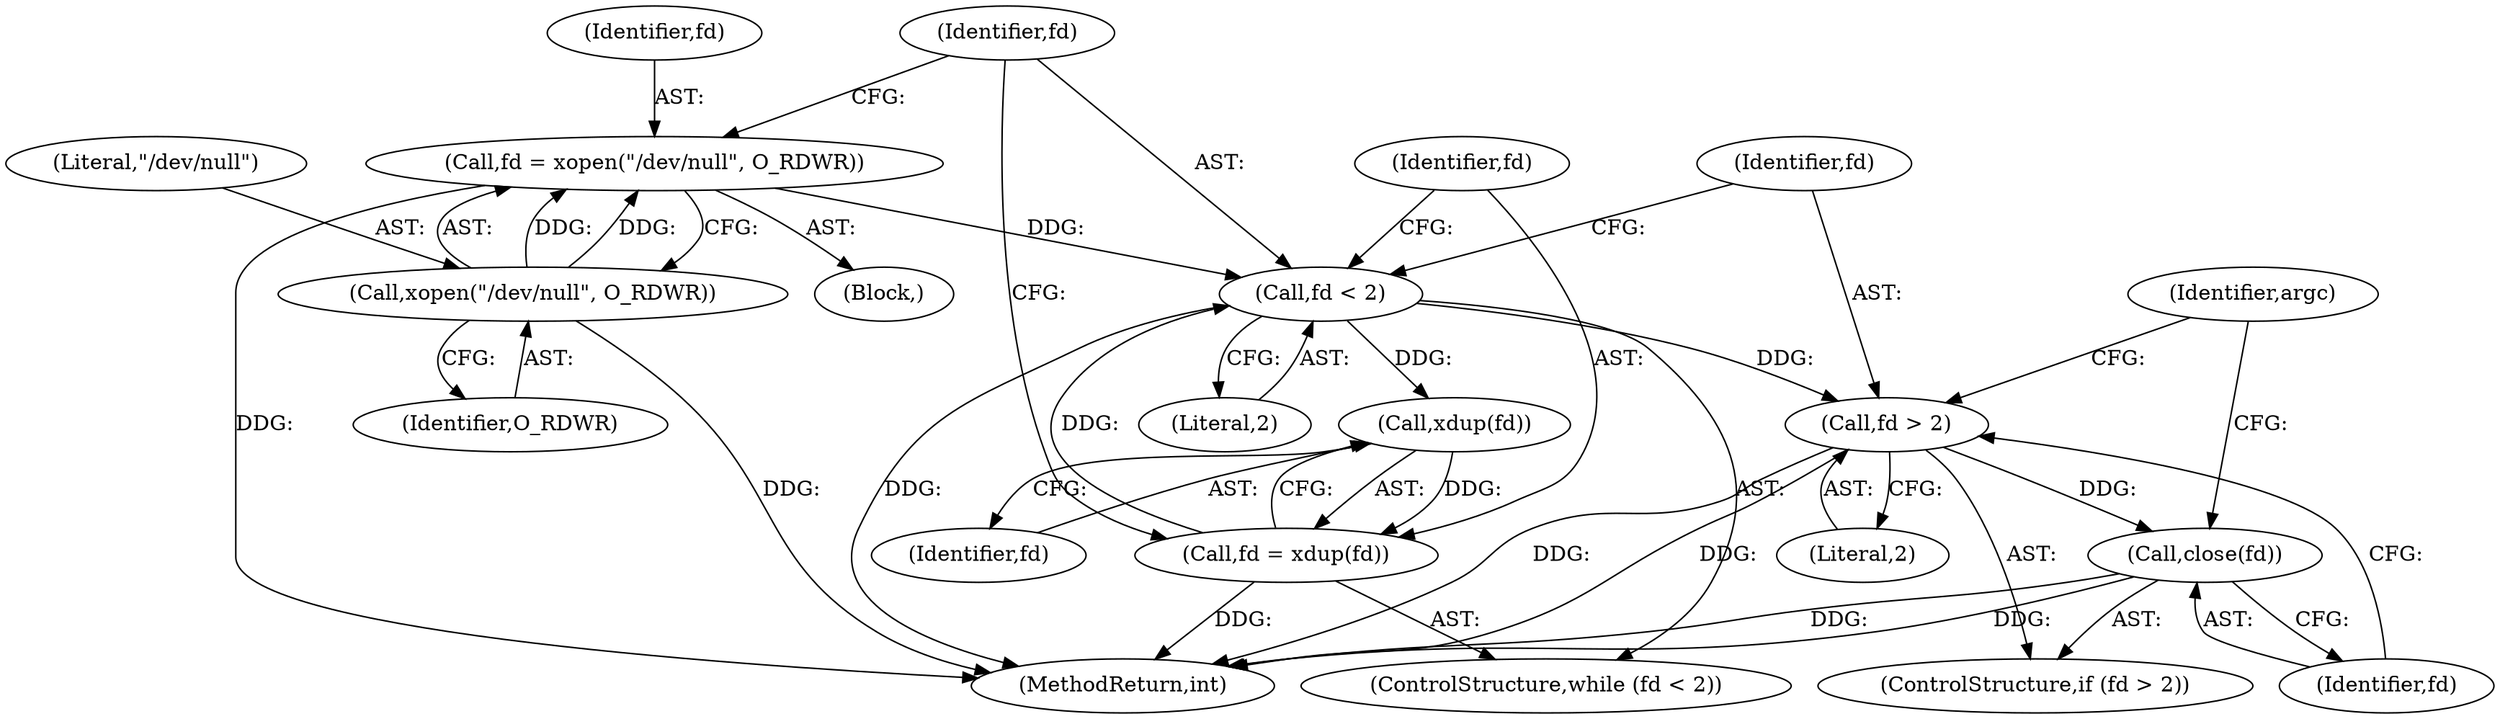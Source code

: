 digraph "0_abrt_8939398b82006ba1fec4ed491339fc075f43fc7c_1@API" {
"1000154" [label="(Call,fd = xopen(\"/dev/null\", O_RDWR))"];
"1000156" [label="(Call,xopen(\"/dev/null\", O_RDWR))"];
"1000160" [label="(Call,fd < 2)"];
"1000165" [label="(Call,xdup(fd))"];
"1000163" [label="(Call,fd = xdup(fd))"];
"1000168" [label="(Call,fd > 2)"];
"1000171" [label="(Call,close(fd))"];
"1000159" [label="(ControlStructure,while (fd < 2))"];
"1000156" [label="(Call,xopen(\"/dev/null\", O_RDWR))"];
"1000162" [label="(Literal,2)"];
"1000163" [label="(Call,fd = xdup(fd))"];
"1000165" [label="(Call,xdup(fd))"];
"1000169" [label="(Identifier,fd)"];
"1000166" [label="(Identifier,fd)"];
"1000171" [label="(Call,close(fd))"];
"1000154" [label="(Call,fd = xopen(\"/dev/null\", O_RDWR))"];
"1000160" [label="(Call,fd < 2)"];
"1000172" [label="(Identifier,fd)"];
"1000157" [label="(Literal,\"/dev/null\")"];
"1000158" [label="(Identifier,O_RDWR)"];
"1000161" [label="(Identifier,fd)"];
"1000164" [label="(Identifier,fd)"];
"1000170" [label="(Literal,2)"];
"1000167" [label="(ControlStructure,if (fd > 2))"];
"1000175" [label="(Identifier,argc)"];
"1000152" [label="(Block,)"];
"1000155" [label="(Identifier,fd)"];
"1000168" [label="(Call,fd > 2)"];
"1001237" [label="(MethodReturn,int)"];
"1000154" -> "1000152"  [label="AST: "];
"1000154" -> "1000156"  [label="CFG: "];
"1000155" -> "1000154"  [label="AST: "];
"1000156" -> "1000154"  [label="AST: "];
"1000161" -> "1000154"  [label="CFG: "];
"1000154" -> "1001237"  [label="DDG: "];
"1000156" -> "1000154"  [label="DDG: "];
"1000156" -> "1000154"  [label="DDG: "];
"1000154" -> "1000160"  [label="DDG: "];
"1000156" -> "1000158"  [label="CFG: "];
"1000157" -> "1000156"  [label="AST: "];
"1000158" -> "1000156"  [label="AST: "];
"1000156" -> "1001237"  [label="DDG: "];
"1000160" -> "1000159"  [label="AST: "];
"1000160" -> "1000162"  [label="CFG: "];
"1000161" -> "1000160"  [label="AST: "];
"1000162" -> "1000160"  [label="AST: "];
"1000164" -> "1000160"  [label="CFG: "];
"1000169" -> "1000160"  [label="CFG: "];
"1000160" -> "1001237"  [label="DDG: "];
"1000163" -> "1000160"  [label="DDG: "];
"1000160" -> "1000165"  [label="DDG: "];
"1000160" -> "1000168"  [label="DDG: "];
"1000165" -> "1000163"  [label="AST: "];
"1000165" -> "1000166"  [label="CFG: "];
"1000166" -> "1000165"  [label="AST: "];
"1000163" -> "1000165"  [label="CFG: "];
"1000165" -> "1000163"  [label="DDG: "];
"1000163" -> "1000159"  [label="AST: "];
"1000164" -> "1000163"  [label="AST: "];
"1000161" -> "1000163"  [label="CFG: "];
"1000163" -> "1001237"  [label="DDG: "];
"1000168" -> "1000167"  [label="AST: "];
"1000168" -> "1000170"  [label="CFG: "];
"1000169" -> "1000168"  [label="AST: "];
"1000170" -> "1000168"  [label="AST: "];
"1000172" -> "1000168"  [label="CFG: "];
"1000175" -> "1000168"  [label="CFG: "];
"1000168" -> "1001237"  [label="DDG: "];
"1000168" -> "1001237"  [label="DDG: "];
"1000168" -> "1000171"  [label="DDG: "];
"1000171" -> "1000167"  [label="AST: "];
"1000171" -> "1000172"  [label="CFG: "];
"1000172" -> "1000171"  [label="AST: "];
"1000175" -> "1000171"  [label="CFG: "];
"1000171" -> "1001237"  [label="DDG: "];
"1000171" -> "1001237"  [label="DDG: "];
}
